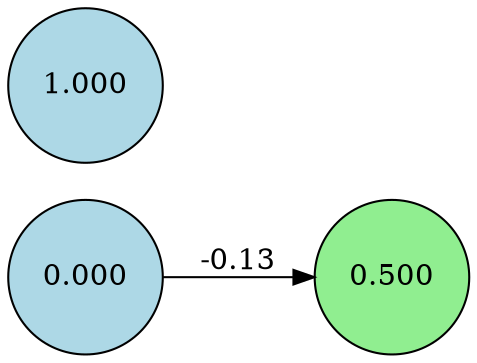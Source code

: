 digraph neat {
  rankdir=LR;
  node [shape=circle];
  node0 [label="0.000", style=filled, fillcolor=lightblue];
  node1 [label="1.000", style=filled, fillcolor=lightblue];
  node42 [label="0.500", style=filled, fillcolor=lightgreen];
  node0 -> node42 [label="-0.13"];
}
